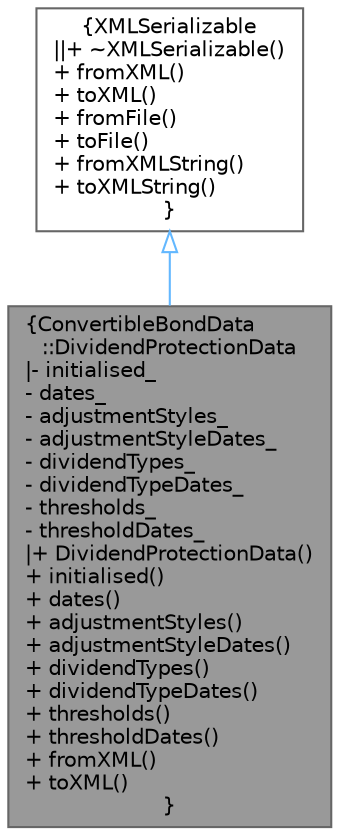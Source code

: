 digraph "ConvertibleBondData::DividendProtectionData"
{
 // INTERACTIVE_SVG=YES
 // LATEX_PDF_SIZE
  bgcolor="transparent";
  edge [fontname=Helvetica,fontsize=10,labelfontname=Helvetica,labelfontsize=10];
  node [fontname=Helvetica,fontsize=10,shape=box,height=0.2,width=0.4];
  Node1 [label="{ConvertibleBondData\l::DividendProtectionData\n|- initialised_\l- dates_\l- adjustmentStyles_\l- adjustmentStyleDates_\l- dividendTypes_\l- dividendTypeDates_\l- thresholds_\l- thresholdDates_\l|+ DividendProtectionData()\l+ initialised()\l+ dates()\l+ adjustmentStyles()\l+ adjustmentStyleDates()\l+ dividendTypes()\l+ dividendTypeDates()\l+ thresholds()\l+ thresholdDates()\l+ fromXML()\l+ toXML()\l}",height=0.2,width=0.4,color="gray40", fillcolor="grey60", style="filled", fontcolor="black",tooltip=" "];
  Node2 -> Node1 [dir="back",color="steelblue1",style="solid",arrowtail="onormal"];
  Node2 [label="{XMLSerializable\n||+ ~XMLSerializable()\l+ fromXML()\l+ toXML()\l+ fromFile()\l+ toFile()\l+ fromXMLString()\l+ toXMLString()\l}",height=0.2,width=0.4,color="gray40", fillcolor="white", style="filled",URL="$classore_1_1data_1_1_x_m_l_serializable.html",tooltip="Base class for all serializable classes."];
}

